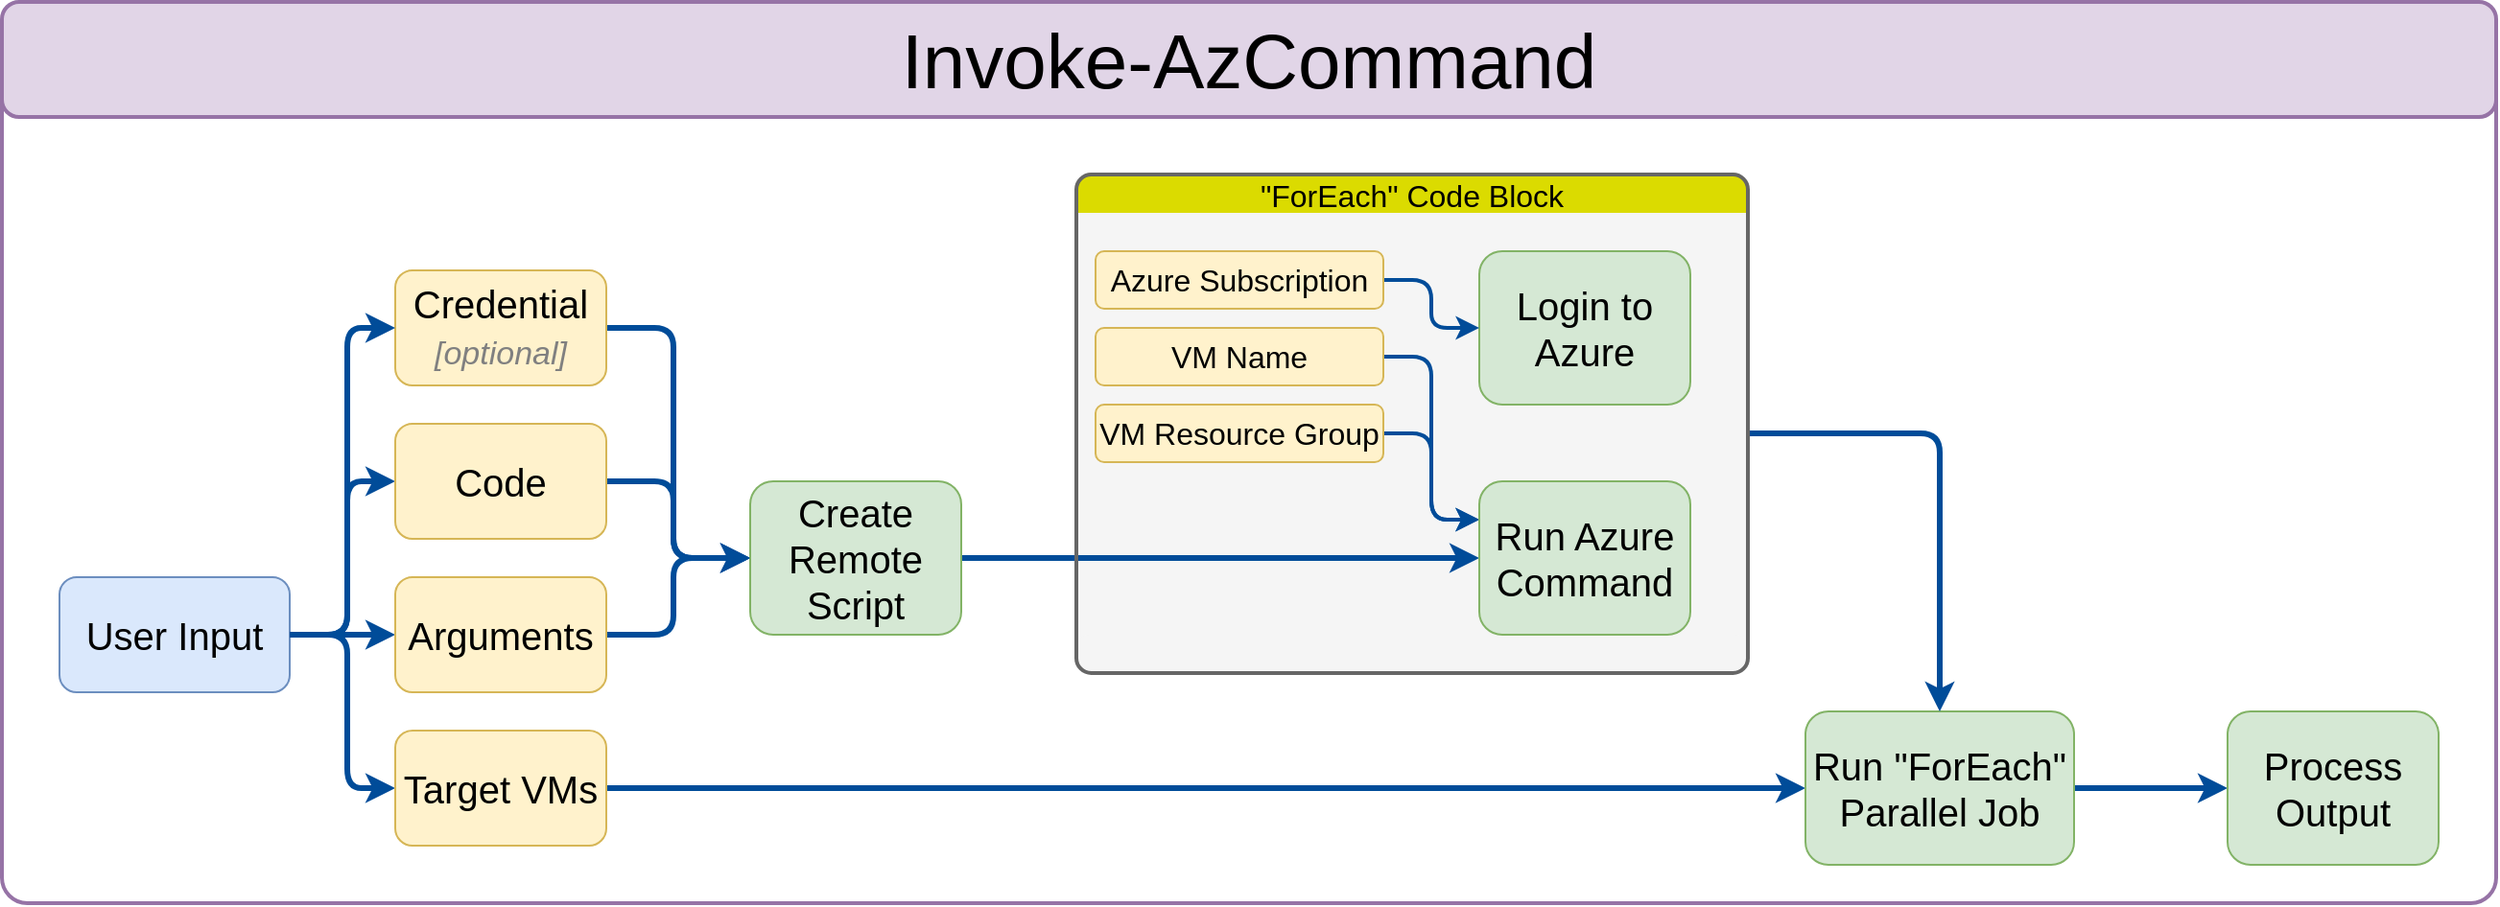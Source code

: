 <mxfile>
    <diagram name="Flow" id="raqGKYXKGMsi2gpzmmi7">
        <mxGraphModel dx="690" dy="1646" grid="1" gridSize="10" guides="1" tooltips="1" connect="1" arrows="1" fold="1" page="1" pageScale="1" pageWidth="1100" pageHeight="850" math="0" shadow="0">
            <root>
                <mxCell id="0"/>
                <mxCell id="1" parent="0"/>
                <mxCell id="32" value="" style="rounded=1;whiteSpace=wrap;html=1;align=center;verticalAlign=middle;fontFamily=Helvetica;fontSize=16;strokeWidth=2;arcSize=3;strokeColor=#9673A6;" parent="1" vertex="1">
                    <mxGeometry x="150" y="20" width="1300" height="440" as="geometry"/>
                </mxCell>
                <mxCell id="33" value="&quot;ForEach&quot; Code Block" style="rounded=1;whiteSpace=wrap;html=1;shadow=0;labelBackgroundColor=none;strokeColor=none;fillColor=#DBDB00;gradientColor=none;fontSize=16;fontColor=#000000;verticalAlign=top;strokeWidth=2;spacing=0;spacingTop=-2;" parent="1" vertex="1">
                    <mxGeometry x="710" y="79" width="350" height="61" as="geometry"/>
                </mxCell>
                <mxCell id="34" style="edgeStyle=orthogonalEdgeStyle;shape=connector;rounded=1;orthogonalLoop=1;jettySize=auto;html=1;entryX=0;entryY=0.5;entryDx=0;entryDy=0;labelBackgroundColor=default;strokeColor=#004C99;strokeWidth=3;align=center;verticalAlign=middle;fontFamily=Helvetica;fontSize=16;fontColor=default;endArrow=classic;" parent="1" source="38" target="40" edge="1">
                    <mxGeometry relative="1" as="geometry">
                        <Array as="points">
                            <mxPoint x="330" y="320"/>
                            <mxPoint x="330" y="240"/>
                        </Array>
                    </mxGeometry>
                </mxCell>
                <mxCell id="35" value="" style="rounded=0;whiteSpace=wrap;html=1;align=center;verticalAlign=middle;fontFamily=Helvetica;fontSize=16;fontColor=#333333;fillColor=#f5f5f5;arcSize=5;strokeWidth=2;strokeColor=none;" parent="1" vertex="1">
                    <mxGeometry x="710" y="100" width="350" height="230" as="geometry"/>
                </mxCell>
                <mxCell id="36" style="edgeStyle=orthogonalEdgeStyle;shape=connector;rounded=1;orthogonalLoop=1;jettySize=auto;html=1;entryX=0;entryY=0.5;entryDx=0;entryDy=0;labelBackgroundColor=default;strokeColor=#004C99;strokeWidth=3;align=center;verticalAlign=middle;fontFamily=Helvetica;fontSize=16;fontColor=default;endArrow=classic;" parent="1" source="38" target="42" edge="1">
                    <mxGeometry relative="1" as="geometry"/>
                </mxCell>
                <mxCell id="37" style="edgeStyle=orthogonalEdgeStyle;shape=connector;rounded=1;orthogonalLoop=1;jettySize=auto;html=1;entryX=0;entryY=0.5;entryDx=0;entryDy=0;labelBackgroundColor=default;strokeColor=#004C99;strokeWidth=3;align=center;verticalAlign=middle;fontFamily=Helvetica;fontSize=16;fontColor=default;endArrow=classic;" parent="1" source="38" target="44" edge="1">
                    <mxGeometry relative="1" as="geometry">
                        <Array as="points">
                            <mxPoint x="330" y="320"/>
                            <mxPoint x="330" y="400"/>
                        </Array>
                    </mxGeometry>
                </mxCell>
                <mxCell id="38" value="User Input" style="rounded=1;whiteSpace=wrap;html=1;fontSize=20;fillColor=#dae8fc;strokeColor=#6c8ebf;" parent="1" vertex="1">
                    <mxGeometry x="180" y="290" width="120" height="60" as="geometry"/>
                </mxCell>
                <mxCell id="39" style="edgeStyle=orthogonalEdgeStyle;shape=connector;rounded=1;orthogonalLoop=1;jettySize=auto;html=1;labelBackgroundColor=default;strokeColor=#004C99;strokeWidth=3;align=center;verticalAlign=middle;fontFamily=Helvetica;fontSize=16;fontColor=default;endArrow=classic;" parent="1" source="40" target="46" edge="1">
                    <mxGeometry relative="1" as="geometry">
                        <Array as="points">
                            <mxPoint x="500" y="240"/>
                            <mxPoint x="500" y="280"/>
                        </Array>
                    </mxGeometry>
                </mxCell>
                <mxCell id="40" value="Code" style="rounded=1;whiteSpace=wrap;html=1;fontSize=20;fillColor=#fff2cc;strokeColor=#d6b656;" parent="1" vertex="1">
                    <mxGeometry x="355" y="210" width="110" height="60" as="geometry"/>
                </mxCell>
                <mxCell id="41" style="edgeStyle=orthogonalEdgeStyle;shape=connector;rounded=1;orthogonalLoop=1;jettySize=auto;html=1;labelBackgroundColor=default;strokeColor=#004C99;strokeWidth=3;align=center;verticalAlign=middle;fontFamily=Helvetica;fontSize=16;fontColor=default;endArrow=classic;" parent="1" source="42" target="46" edge="1">
                    <mxGeometry relative="1" as="geometry">
                        <Array as="points">
                            <mxPoint x="500" y="320"/>
                            <mxPoint x="500" y="280"/>
                        </Array>
                    </mxGeometry>
                </mxCell>
                <mxCell id="42" value="Arguments" style="rounded=1;whiteSpace=wrap;html=1;fontSize=20;fillColor=#fff2cc;strokeColor=#d6b656;" parent="1" vertex="1">
                    <mxGeometry x="355" y="290" width="110" height="60" as="geometry"/>
                </mxCell>
                <mxCell id="43" style="edgeStyle=orthogonalEdgeStyle;shape=connector;rounded=1;orthogonalLoop=1;jettySize=auto;html=1;entryX=0;entryY=0.5;entryDx=0;entryDy=0;labelBackgroundColor=default;strokeColor=#004C99;strokeWidth=3;align=center;verticalAlign=middle;fontFamily=Helvetica;fontSize=16;fontColor=default;endArrow=classic;" parent="1" source="44" target="48" edge="1">
                    <mxGeometry relative="1" as="geometry"/>
                </mxCell>
                <mxCell id="44" value="Target VMs" style="rounded=1;whiteSpace=wrap;html=1;fontSize=20;fillColor=#fff2cc;strokeColor=#d6b656;" parent="1" vertex="1">
                    <mxGeometry x="355" y="370" width="110" height="60" as="geometry"/>
                </mxCell>
                <mxCell id="45" style="edgeStyle=orthogonalEdgeStyle;shape=connector;rounded=1;orthogonalLoop=1;jettySize=auto;html=1;labelBackgroundColor=default;strokeColor=#004C99;strokeWidth=3;align=center;verticalAlign=middle;fontFamily=Helvetica;fontSize=16;fontColor=default;endArrow=classic;" parent="1" source="46" target="60" edge="1">
                    <mxGeometry relative="1" as="geometry"/>
                </mxCell>
                <mxCell id="46" value="Create Remote Script" style="rounded=1;whiteSpace=wrap;html=1;fontSize=20;fillColor=#d5e8d4;strokeColor=#82b366;" parent="1" vertex="1">
                    <mxGeometry x="540" y="240" width="110" height="80" as="geometry"/>
                </mxCell>
                <mxCell id="47" style="edgeStyle=orthogonalEdgeStyle;shape=connector;rounded=1;orthogonalLoop=1;jettySize=auto;html=1;labelBackgroundColor=default;strokeColor=#004C99;strokeWidth=3;align=center;verticalAlign=middle;fontFamily=Helvetica;fontSize=16;fontColor=default;endArrow=classic;" parent="1" source="48" target="49" edge="1">
                    <mxGeometry relative="1" as="geometry"/>
                </mxCell>
                <mxCell id="48" value="Run &quot;ForEach&quot; Parallel Job" style="rounded=1;whiteSpace=wrap;html=1;fontSize=20;fillColor=#d5e8d4;strokeColor=#82b366;" parent="1" vertex="1">
                    <mxGeometry x="1090" y="360" width="140" height="80" as="geometry"/>
                </mxCell>
                <mxCell id="49" value="Process&lt;br&gt;Output" style="rounded=1;whiteSpace=wrap;html=1;fontSize=20;fillColor=#d5e8d4;strokeColor=#82b366;" parent="1" vertex="1">
                    <mxGeometry x="1310" y="360" width="110" height="80" as="geometry"/>
                </mxCell>
                <mxCell id="50" value="Login to&lt;br&gt;Azure" style="rounded=1;whiteSpace=wrap;html=1;fontSize=20;fillColor=#d5e8d4;strokeColor=#82b366;" parent="1" vertex="1">
                    <mxGeometry x="920" y="120" width="110" height="80" as="geometry"/>
                </mxCell>
                <mxCell id="51" style="edgeStyle=orthogonalEdgeStyle;shape=connector;rounded=1;orthogonalLoop=1;jettySize=auto;html=1;labelBackgroundColor=default;strokeColor=#004C99;strokeWidth=3;align=center;verticalAlign=middle;fontFamily=Helvetica;fontSize=16;fontColor=default;endArrow=classic;" parent="1" source="35" target="48" edge="1">
                    <mxGeometry relative="1" as="geometry"/>
                </mxCell>
                <mxCell id="52" style="edgeStyle=orthogonalEdgeStyle;shape=connector;rounded=1;orthogonalLoop=1;jettySize=auto;html=1;entryX=0;entryY=0.25;entryDx=0;entryDy=0;labelBackgroundColor=default;strokeColor=#004C99;strokeWidth=2;align=center;verticalAlign=middle;fontFamily=Helvetica;fontSize=16;fontColor=default;endArrow=classic;" parent="1" source="53" target="60" edge="1">
                    <mxGeometry relative="1" as="geometry"/>
                </mxCell>
                <mxCell id="53" value="VM Name" style="rounded=1;whiteSpace=wrap;html=1;fontSize=16;fillColor=#fff2cc;strokeColor=#d6b656;" parent="1" vertex="1">
                    <mxGeometry x="720" y="160" width="150" height="30" as="geometry"/>
                </mxCell>
                <mxCell id="54" style="edgeStyle=orthogonalEdgeStyle;shape=connector;rounded=1;orthogonalLoop=1;jettySize=auto;html=1;entryX=0;entryY=0.25;entryDx=0;entryDy=0;labelBackgroundColor=default;strokeColor=#004C99;strokeWidth=2;align=center;verticalAlign=middle;fontFamily=Helvetica;fontSize=16;fontColor=default;endArrow=classic;" parent="1" source="55" target="60" edge="1">
                    <mxGeometry relative="1" as="geometry"/>
                </mxCell>
                <mxCell id="55" value="VM Resource Group" style="rounded=1;whiteSpace=wrap;html=1;fontSize=16;fillColor=#fff2cc;strokeColor=#d6b656;" parent="1" vertex="1">
                    <mxGeometry x="720" y="200" width="150" height="30" as="geometry"/>
                </mxCell>
                <mxCell id="56" style="edgeStyle=orthogonalEdgeStyle;shape=connector;rounded=1;orthogonalLoop=1;jettySize=auto;html=1;labelBackgroundColor=default;strokeColor=#004C99;strokeWidth=2;align=center;verticalAlign=middle;fontFamily=Helvetica;fontSize=16;fontColor=default;endArrow=classic;" parent="1" source="57" target="50" edge="1">
                    <mxGeometry relative="1" as="geometry"/>
                </mxCell>
                <mxCell id="57" value="Azure Subscription" style="rounded=1;whiteSpace=wrap;html=1;fontSize=16;fillColor=#fff2cc;strokeColor=#d6b656;" parent="1" vertex="1">
                    <mxGeometry x="720" y="120" width="150" height="30" as="geometry"/>
                </mxCell>
                <mxCell id="58" value="" style="rounded=1;whiteSpace=wrap;html=1;align=center;verticalAlign=middle;fontFamily=Helvetica;fontSize=16;fontColor=#333333;fillColor=#f5f5f5;strokeColor=none;arcSize=33;" parent="1" vertex="1">
                    <mxGeometry x="710" y="320" width="350" height="20" as="geometry"/>
                </mxCell>
                <mxCell id="59" value="" style="rounded=1;whiteSpace=wrap;html=1;align=center;verticalAlign=middle;fontFamily=Helvetica;fontSize=16;fontColor=#333333;fillColor=none;arcSize=3;strokeWidth=2;strokeColor=#666666;" parent="1" vertex="1">
                    <mxGeometry x="710" y="80" width="350" height="260" as="geometry"/>
                </mxCell>
                <mxCell id="60" value="Run Azure Command" style="rounded=1;whiteSpace=wrap;html=1;fontSize=20;fillColor=#d5e8d4;strokeColor=#82b366;" parent="1" vertex="1">
                    <mxGeometry x="920" y="240" width="110" height="80" as="geometry"/>
                </mxCell>
                <mxCell id="61" value="Invoke-AzCommand" style="rounded=1;whiteSpace=wrap;html=1;fontSize=40;fillColor=#e1d5e7;strokeColor=#9673a6;spacingTop=0;glass=0;fontStyle=0;strokeWidth=2;" parent="1" vertex="1">
                    <mxGeometry x="150" y="-10" width="1300" height="60" as="geometry"/>
                </mxCell>
                <mxCell id="66" style="edgeStyle=orthogonalEdgeStyle;shape=connector;rounded=1;html=1;labelBackgroundColor=default;strokeColor=#004C99;strokeWidth=3;fontFamily=Helvetica;fontSize=16;fontColor=default;endArrow=classic;" edge="1" parent="1" source="62" target="46">
                    <mxGeometry relative="1" as="geometry">
                        <Array as="points">
                            <mxPoint x="500" y="160"/>
                            <mxPoint x="500" y="280"/>
                        </Array>
                    </mxGeometry>
                </mxCell>
                <mxCell id="62" value="Credential&lt;br&gt;&lt;i&gt;&lt;font color=&quot;#808080&quot; style=&quot;font-size: 17px;&quot;&gt;[optional]&lt;/font&gt;&lt;/i&gt;" style="rounded=1;whiteSpace=wrap;html=1;fontSize=20;fillColor=#fff2cc;strokeColor=#d6b656;" vertex="1" parent="1">
                    <mxGeometry x="355" y="130" width="110" height="60" as="geometry"/>
                </mxCell>
                <mxCell id="64" style="edgeStyle=orthogonalEdgeStyle;shape=connector;rounded=1;orthogonalLoop=1;jettySize=auto;html=1;entryX=0;entryY=0.5;entryDx=0;entryDy=0;labelBackgroundColor=default;strokeColor=#004C99;strokeWidth=3;align=center;verticalAlign=middle;fontFamily=Helvetica;fontSize=16;fontColor=default;endArrow=classic;" edge="1" parent="1" source="38" target="62">
                    <mxGeometry relative="1" as="geometry">
                        <mxPoint x="300" y="320" as="sourcePoint"/>
                        <mxPoint x="355" y="240" as="targetPoint"/>
                        <Array as="points">
                            <mxPoint x="330" y="320"/>
                            <mxPoint x="330" y="160"/>
                        </Array>
                    </mxGeometry>
                </mxCell>
            </root>
        </mxGraphModel>
    </diagram>
</mxfile>